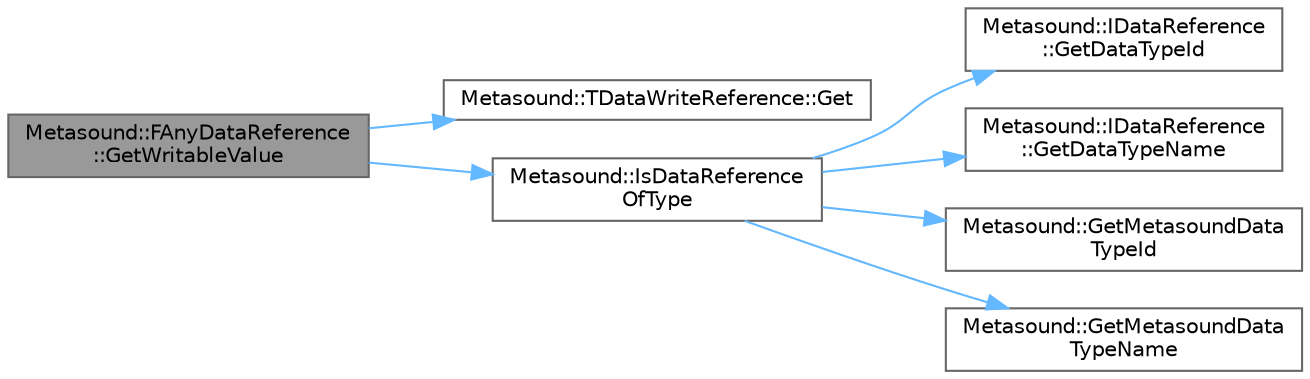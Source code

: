 digraph "Metasound::FAnyDataReference::GetWritableValue"
{
 // INTERACTIVE_SVG=YES
 // LATEX_PDF_SIZE
  bgcolor="transparent";
  edge [fontname=Helvetica,fontsize=10,labelfontname=Helvetica,labelfontsize=10];
  node [fontname=Helvetica,fontsize=10,shape=box,height=0.2,width=0.4];
  rankdir="LR";
  Node1 [id="Node000001",label="Metasound::FAnyDataReference\l::GetWritableValue",height=0.2,width=0.4,color="gray40", fillcolor="grey60", style="filled", fontcolor="black",tooltip="Return a non-const pointer to the data."];
  Node1 -> Node2 [id="edge1_Node000001_Node000002",color="steelblue1",style="solid",tooltip=" "];
  Node2 [id="Node000002",label="Metasound::TDataWriteReference::Get",height=0.2,width=0.4,color="grey40", fillcolor="white", style="filled",URL="$d9/d7f/classMetasound_1_1TDataWriteReference.html#ac393283cbf8d54e02fe80385b13ba0d9",tooltip="Non-const access to the underlying parameter object."];
  Node1 -> Node3 [id="edge2_Node000001_Node000003",color="steelblue1",style="solid",tooltip=" "];
  Node3 [id="Node000003",label="Metasound::IsDataReference\lOfType",height=0.2,width=0.4,color="grey40", fillcolor="white", style="filled",URL="$d8/d33/namespaceMetasound.html#a86f74b0cab240248edf4d9d3fb7c56e4",tooltip="Test if an IDataReference contains the same data type as the template parameter."];
  Node3 -> Node4 [id="edge3_Node000003_Node000004",color="steelblue1",style="solid",tooltip=" "];
  Node4 [id="Node000004",label="Metasound::IDataReference\l::GetDataTypeId",height=0.2,width=0.4,color="grey40", fillcolor="white", style="filled",URL="$de/dd6/classMetasound_1_1IDataReference.html#a88ebe3633554852c808548e6e797c542",tooltip="Returns the ID of the parameter type."];
  Node3 -> Node5 [id="edge4_Node000003_Node000005",color="steelblue1",style="solid",tooltip=" "];
  Node5 [id="Node000005",label="Metasound::IDataReference\l::GetDataTypeName",height=0.2,width=0.4,color="grey40", fillcolor="white", style="filled",URL="$de/dd6/classMetasound_1_1IDataReference.html#a4ed2c7db8d492a767b957336ec4c8204",tooltip="Returns the name of the data type."];
  Node3 -> Node6 [id="edge5_Node000003_Node000006",color="steelblue1",style="solid",tooltip=" "];
  Node6 [id="Node000006",label="Metasound::GetMetasoundData\lTypeId",height=0.2,width=0.4,color="grey40", fillcolor="white", style="filled",URL="$d8/d33/namespaceMetasound.html#a699ea8ed4fb07fb7533c721127a6ac7b",tooltip="Return the data type ID for a registered data type."];
  Node3 -> Node7 [id="edge6_Node000003_Node000007",color="steelblue1",style="solid",tooltip=" "];
  Node7 [id="Node000007",label="Metasound::GetMetasoundData\lTypeName",height=0.2,width=0.4,color="grey40", fillcolor="white", style="filled",URL="$d8/d33/namespaceMetasound.html#a2cc582a51a655c14c6cfe340ded4140c",tooltip="Return the data type FName for a registered data type."];
}
